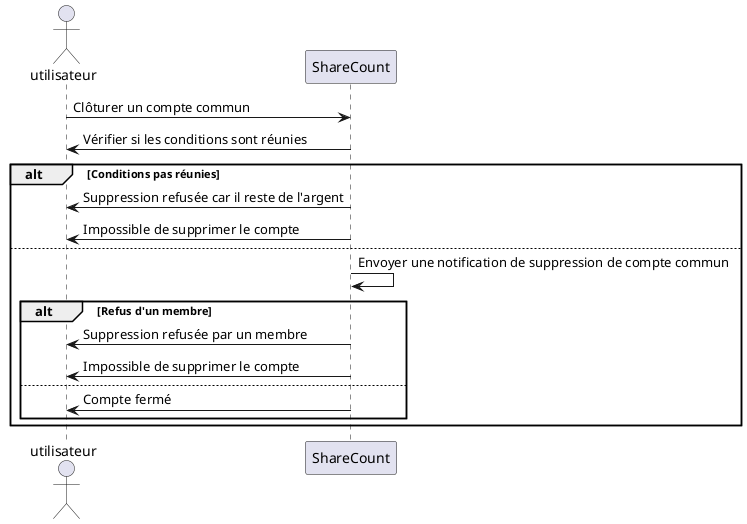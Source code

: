 @startuml  Clôturer un compte commun

actor utilisateur as u
participant ShareCount as sc

u -> sc : Clôturer un compte commun 
sc -> u : Vérifier si les conditions sont réunies

alt Conditions pas réunies
sc -> u : Suppression refusée car il reste de l'argent
sc -> u : Impossible de supprimer le compte
else

sc -> sc : Envoyer une notification de suppression de compte commun

alt Refus d'un membre
sc -> u : Suppression refusée par un membre
sc -> u : Impossible de supprimer le compte
else

sc -> u : Compte fermé

end

end

@enduml